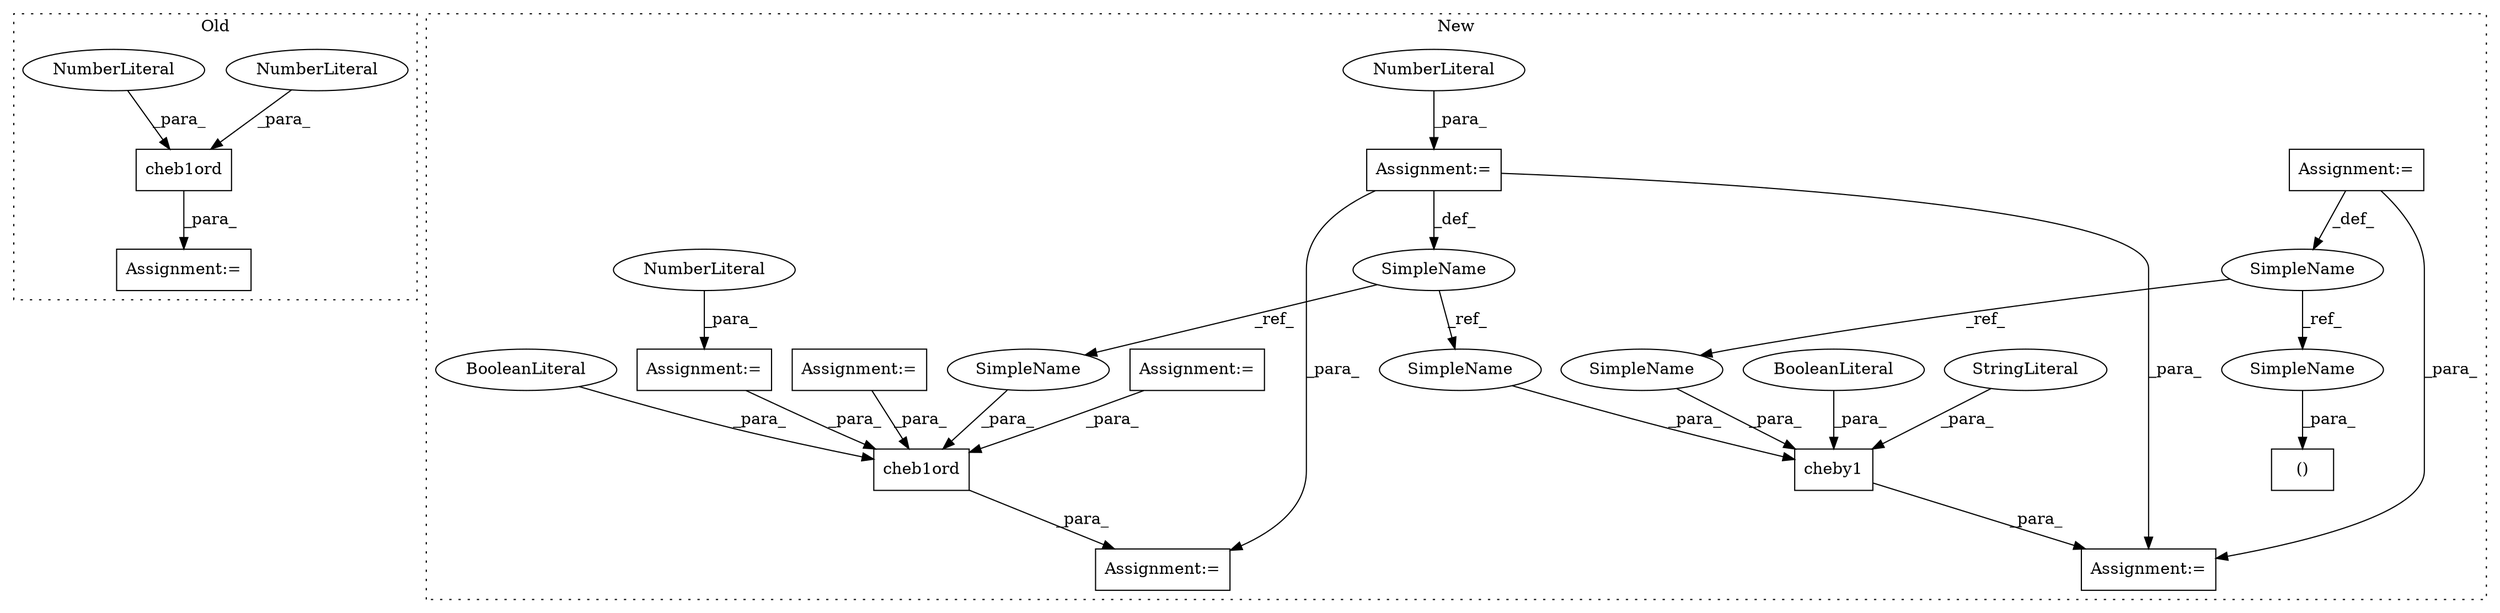 digraph G {
subgraph cluster0 {
1 [label="cheb1ord" a="32" s="7057,7078" l="9,1" shape="box"];
3 [label="NumberLiteral" a="34" s="7066" l="3" shape="ellipse"];
4 [label="NumberLiteral" a="34" s="7076" l="2" shape="ellipse"];
5 [label="Assignment:=" a="7" s="7055" l="2" shape="box"];
label = "Old";
style="dotted";
}
subgraph cluster1 {
2 [label="()" a="106" s="9584" l="16" shape="box"];
6 [label="Assignment:=" a="7" s="9527" l="1" shape="box"];
7 [label="cheby1" a="32" s="9657,9684" l="7,1" shape="box"];
8 [label="SimpleName" a="42" s="9558" l="2" shape="ellipse"];
9 [label="cheb1ord" a="32" s="9602,9628" l="9,1" shape="box"];
10 [label="BooleanLiteral" a="9" s="9679" l="5" shape="ellipse"];
11 [label="BooleanLiteral" a="9" s="9623" l="5" shape="ellipse"];
12 [label="SimpleName" a="42" s="9527" l="1" shape="ellipse"];
13 [label="Assignment:=" a="7" s="9560" l="1" shape="box"];
14 [label="NumberLiteral" a="34" s="9561" l="1" shape="ellipse"];
15 [label="Assignment:=" a="7" s="9655" l="2" shape="box"];
16 [label="Assignment:=" a="7" s="9536" l="1" shape="box"];
17 [label="NumberLiteral" a="34" s="9537" l="3" shape="ellipse"];
18 [label="Assignment:=" a="7" s="9570" l="1" shape="box"];
19 [label="Assignment:=" a="7" s="9548" l="1" shape="box"];
20 [label="StringLiteral" a="45" s="9672" l="6" shape="ellipse"];
21 [label="Assignment:=" a="7" s="9600" l="2" shape="box"];
22 [label="SimpleName" a="42" s="9584" l="1" shape="ellipse"];
23 [label="SimpleName" a="42" s="9664" l="1" shape="ellipse"];
24 [label="SimpleName" a="42" s="9617" l="2" shape="ellipse"];
25 [label="SimpleName" a="42" s="9666" l="2" shape="ellipse"];
label = "New";
style="dotted";
}
1 -> 5 [label="_para_"];
3 -> 1 [label="_para_"];
4 -> 1 [label="_para_"];
6 -> 12 [label="_def_"];
6 -> 15 [label="_para_"];
7 -> 15 [label="_para_"];
8 -> 24 [label="_ref_"];
8 -> 25 [label="_ref_"];
9 -> 21 [label="_para_"];
10 -> 7 [label="_para_"];
11 -> 9 [label="_para_"];
12 -> 22 [label="_ref_"];
12 -> 23 [label="_ref_"];
13 -> 15 [label="_para_"];
13 -> 8 [label="_def_"];
13 -> 21 [label="_para_"];
14 -> 13 [label="_para_"];
16 -> 9 [label="_para_"];
17 -> 16 [label="_para_"];
18 -> 9 [label="_para_"];
19 -> 9 [label="_para_"];
20 -> 7 [label="_para_"];
22 -> 2 [label="_para_"];
23 -> 7 [label="_para_"];
24 -> 9 [label="_para_"];
25 -> 7 [label="_para_"];
}